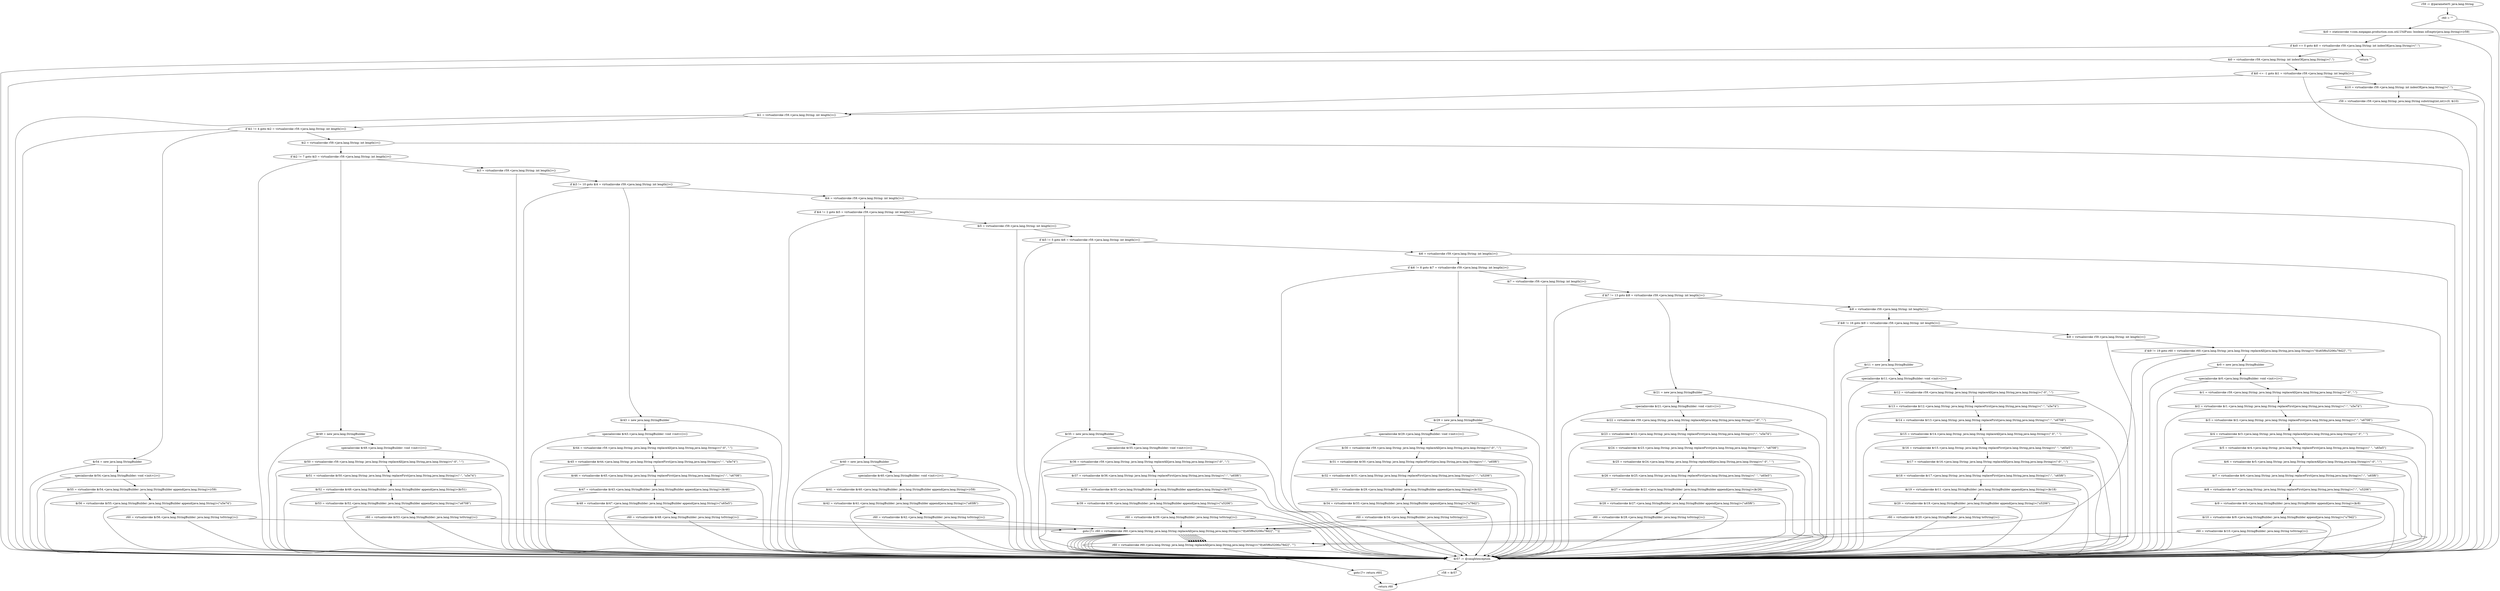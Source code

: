 digraph "unitGraph" {
    "r59 := @parameter0: java.lang.String"
    "r60 = \"\""
    "$z0 = staticinvoke <com.megagao.production.ssm.util.UtilFuns: boolean isEmpty(java.lang.String)>(r59)"
    "if $z0 == 0 goto $i0 = virtualinvoke r59.<java.lang.String: int indexOf(java.lang.String)>(\".\")"
    "return \"\""
    "$i0 = virtualinvoke r59.<java.lang.String: int indexOf(java.lang.String)>(\".\")"
    "if $i0 <= -1 goto $i1 = virtualinvoke r59.<java.lang.String: int length()>()"
    "$i10 = virtualinvoke r59.<java.lang.String: int indexOf(java.lang.String)>(\".\")"
    "r59 = virtualinvoke r59.<java.lang.String: java.lang.String substring(int,int)>(0, $i10)"
    "$i1 = virtualinvoke r59.<java.lang.String: int length()>()"
    "if $i1 != 4 goto $i2 = virtualinvoke r59.<java.lang.String: int length()>()"
    "$r54 = new java.lang.StringBuilder"
    "specialinvoke $r54.<java.lang.StringBuilder: void <init>()>()"
    "$r55 = virtualinvoke $r54.<java.lang.StringBuilder: java.lang.StringBuilder append(java.lang.String)>(r59)"
    "$r56 = virtualinvoke $r55.<java.lang.StringBuilder: java.lang.StringBuilder append(java.lang.String)>(\"\u5e74\")"
    "r60 = virtualinvoke $r56.<java.lang.StringBuilder: java.lang.String toString()>()"
    "goto [?= r60 = virtualinvoke r60.<java.lang.String: java.lang.String replaceAll(java.lang.String,java.lang.String)>(\"0[\u65f6\u5206\u79d2]\", \"\")]"
    "$i2 = virtualinvoke r59.<java.lang.String: int length()>()"
    "if $i2 != 7 goto $i3 = virtualinvoke r59.<java.lang.String: int length()>()"
    "$r49 = new java.lang.StringBuilder"
    "specialinvoke $r49.<java.lang.StringBuilder: void <init>()>()"
    "$r50 = virtualinvoke r59.<java.lang.String: java.lang.String replaceAll(java.lang.String,java.lang.String)>(\"-0\", \"-\")"
    "$r51 = virtualinvoke $r50.<java.lang.String: java.lang.String replaceFirst(java.lang.String,java.lang.String)>(\"-\", \"\u5e74\")"
    "$r52 = virtualinvoke $r49.<java.lang.StringBuilder: java.lang.StringBuilder append(java.lang.String)>($r51)"
    "$r53 = virtualinvoke $r52.<java.lang.StringBuilder: java.lang.StringBuilder append(java.lang.String)>(\"\u6708\")"
    "r60 = virtualinvoke $r53.<java.lang.StringBuilder: java.lang.String toString()>()"
    "$i3 = virtualinvoke r59.<java.lang.String: int length()>()"
    "if $i3 != 10 goto $i4 = virtualinvoke r59.<java.lang.String: int length()>()"
    "$r43 = new java.lang.StringBuilder"
    "specialinvoke $r43.<java.lang.StringBuilder: void <init>()>()"
    "$r44 = virtualinvoke r59.<java.lang.String: java.lang.String replaceAll(java.lang.String,java.lang.String)>(\"-0\", \"-\")"
    "$r45 = virtualinvoke $r44.<java.lang.String: java.lang.String replaceFirst(java.lang.String,java.lang.String)>(\"-\", \"\u5e74\")"
    "$r46 = virtualinvoke $r45.<java.lang.String: java.lang.String replaceFirst(java.lang.String,java.lang.String)>(\"-\", \"\u6708\")"
    "$r47 = virtualinvoke $r43.<java.lang.StringBuilder: java.lang.StringBuilder append(java.lang.String)>($r46)"
    "$r48 = virtualinvoke $r47.<java.lang.StringBuilder: java.lang.StringBuilder append(java.lang.String)>(\"\u65e5\")"
    "r60 = virtualinvoke $r48.<java.lang.StringBuilder: java.lang.String toString()>()"
    "$i4 = virtualinvoke r59.<java.lang.String: int length()>()"
    "if $i4 != 2 goto $i5 = virtualinvoke r59.<java.lang.String: int length()>()"
    "$r40 = new java.lang.StringBuilder"
    "specialinvoke $r40.<java.lang.StringBuilder: void <init>()>()"
    "$r41 = virtualinvoke $r40.<java.lang.StringBuilder: java.lang.StringBuilder append(java.lang.String)>(r59)"
    "$r42 = virtualinvoke $r41.<java.lang.StringBuilder: java.lang.StringBuilder append(java.lang.String)>(\"\u65f6\")"
    "r60 = virtualinvoke $r42.<java.lang.StringBuilder: java.lang.String toString()>()"
    "$i5 = virtualinvoke r59.<java.lang.String: int length()>()"
    "if $i5 != 5 goto $i6 = virtualinvoke r59.<java.lang.String: int length()>()"
    "$r35 = new java.lang.StringBuilder"
    "specialinvoke $r35.<java.lang.StringBuilder: void <init>()>()"
    "$r36 = virtualinvoke r59.<java.lang.String: java.lang.String replaceAll(java.lang.String,java.lang.String)>(\":0\", \":\")"
    "$r37 = virtualinvoke $r36.<java.lang.String: java.lang.String replaceFirst(java.lang.String,java.lang.String)>(\":\", \"\u65f6\")"
    "$r38 = virtualinvoke $r35.<java.lang.StringBuilder: java.lang.StringBuilder append(java.lang.String)>($r37)"
    "$r39 = virtualinvoke $r38.<java.lang.StringBuilder: java.lang.StringBuilder append(java.lang.String)>(\"\u5206\")"
    "r60 = virtualinvoke $r39.<java.lang.StringBuilder: java.lang.String toString()>()"
    "$i6 = virtualinvoke r59.<java.lang.String: int length()>()"
    "if $i6 != 8 goto $i7 = virtualinvoke r59.<java.lang.String: int length()>()"
    "$r29 = new java.lang.StringBuilder"
    "specialinvoke $r29.<java.lang.StringBuilder: void <init>()>()"
    "$r30 = virtualinvoke r59.<java.lang.String: java.lang.String replaceAll(java.lang.String,java.lang.String)>(\":0\", \":\")"
    "$r31 = virtualinvoke $r30.<java.lang.String: java.lang.String replaceFirst(java.lang.String,java.lang.String)>(\":\", \"\u65f6\")"
    "$r32 = virtualinvoke $r31.<java.lang.String: java.lang.String replaceFirst(java.lang.String,java.lang.String)>(\":\", \"\u5206\")"
    "$r33 = virtualinvoke $r29.<java.lang.StringBuilder: java.lang.StringBuilder append(java.lang.String)>($r32)"
    "$r34 = virtualinvoke $r33.<java.lang.StringBuilder: java.lang.StringBuilder append(java.lang.String)>(\"\u79d2\")"
    "r60 = virtualinvoke $r34.<java.lang.StringBuilder: java.lang.String toString()>()"
    "$i7 = virtualinvoke r59.<java.lang.String: int length()>()"
    "if $i7 != 13 goto $i8 = virtualinvoke r59.<java.lang.String: int length()>()"
    "$r21 = new java.lang.StringBuilder"
    "specialinvoke $r21.<java.lang.StringBuilder: void <init>()>()"
    "$r22 = virtualinvoke r59.<java.lang.String: java.lang.String replaceAll(java.lang.String,java.lang.String)>(\"-0\", \"-\")"
    "$r23 = virtualinvoke $r22.<java.lang.String: java.lang.String replaceFirst(java.lang.String,java.lang.String)>(\"-\", \"\u5e74\")"
    "$r24 = virtualinvoke $r23.<java.lang.String: java.lang.String replaceFirst(java.lang.String,java.lang.String)>(\"-\", \"\u6708\")"
    "$r25 = virtualinvoke $r24.<java.lang.String: java.lang.String replaceAll(java.lang.String,java.lang.String)>(\" 0\", \" \")"
    "$r26 = virtualinvoke $r25.<java.lang.String: java.lang.String replaceFirst(java.lang.String,java.lang.String)>(\" \", \"\u65e5\")"
    "$r27 = virtualinvoke $r21.<java.lang.StringBuilder: java.lang.StringBuilder append(java.lang.String)>($r26)"
    "$r28 = virtualinvoke $r27.<java.lang.StringBuilder: java.lang.StringBuilder append(java.lang.String)>(\"\u65f6\")"
    "r60 = virtualinvoke $r28.<java.lang.StringBuilder: java.lang.String toString()>()"
    "$i8 = virtualinvoke r59.<java.lang.String: int length()>()"
    "if $i8 != 16 goto $i9 = virtualinvoke r59.<java.lang.String: int length()>()"
    "$r11 = new java.lang.StringBuilder"
    "specialinvoke $r11.<java.lang.StringBuilder: void <init>()>()"
    "$r12 = virtualinvoke r59.<java.lang.String: java.lang.String replaceAll(java.lang.String,java.lang.String)>(\"-0\", \"-\")"
    "$r13 = virtualinvoke $r12.<java.lang.String: java.lang.String replaceFirst(java.lang.String,java.lang.String)>(\"-\", \"\u5e74\")"
    "$r14 = virtualinvoke $r13.<java.lang.String: java.lang.String replaceFirst(java.lang.String,java.lang.String)>(\"-\", \"\u6708\")"
    "$r15 = virtualinvoke $r14.<java.lang.String: java.lang.String replaceAll(java.lang.String,java.lang.String)>(\" 0\", \" \")"
    "$r16 = virtualinvoke $r15.<java.lang.String: java.lang.String replaceFirst(java.lang.String,java.lang.String)>(\" \", \"\u65e5\")"
    "$r17 = virtualinvoke $r16.<java.lang.String: java.lang.String replaceAll(java.lang.String,java.lang.String)>(\":0\", \":\")"
    "$r18 = virtualinvoke $r17.<java.lang.String: java.lang.String replaceFirst(java.lang.String,java.lang.String)>(\":\", \"\u65f6\")"
    "$r19 = virtualinvoke $r11.<java.lang.StringBuilder: java.lang.StringBuilder append(java.lang.String)>($r18)"
    "$r20 = virtualinvoke $r19.<java.lang.StringBuilder: java.lang.StringBuilder append(java.lang.String)>(\"\u5206\")"
    "r60 = virtualinvoke $r20.<java.lang.StringBuilder: java.lang.String toString()>()"
    "$i9 = virtualinvoke r59.<java.lang.String: int length()>()"
    "if $i9 != 19 goto r60 = virtualinvoke r60.<java.lang.String: java.lang.String replaceAll(java.lang.String,java.lang.String)>(\"0[\u65f6\u5206\u79d2]\", \"\")"
    "$r0 = new java.lang.StringBuilder"
    "specialinvoke $r0.<java.lang.StringBuilder: void <init>()>()"
    "$r1 = virtualinvoke r59.<java.lang.String: java.lang.String replaceAll(java.lang.String,java.lang.String)>(\"-0\", \"-\")"
    "$r2 = virtualinvoke $r1.<java.lang.String: java.lang.String replaceFirst(java.lang.String,java.lang.String)>(\"-\", \"\u5e74\")"
    "$r3 = virtualinvoke $r2.<java.lang.String: java.lang.String replaceFirst(java.lang.String,java.lang.String)>(\"-\", \"\u6708\")"
    "$r4 = virtualinvoke $r3.<java.lang.String: java.lang.String replaceAll(java.lang.String,java.lang.String)>(\" 0\", \" \")"
    "$r5 = virtualinvoke $r4.<java.lang.String: java.lang.String replaceFirst(java.lang.String,java.lang.String)>(\" \", \"\u65e5\")"
    "$r6 = virtualinvoke $r5.<java.lang.String: java.lang.String replaceAll(java.lang.String,java.lang.String)>(\":0\", \":\")"
    "$r7 = virtualinvoke $r6.<java.lang.String: java.lang.String replaceFirst(java.lang.String,java.lang.String)>(\":\", \"\u65f6\")"
    "$r8 = virtualinvoke $r7.<java.lang.String: java.lang.String replaceFirst(java.lang.String,java.lang.String)>(\":\", \"\u5206\")"
    "$r9 = virtualinvoke $r0.<java.lang.StringBuilder: java.lang.StringBuilder append(java.lang.String)>($r8)"
    "$r10 = virtualinvoke $r9.<java.lang.StringBuilder: java.lang.StringBuilder append(java.lang.String)>(\"\u79d2\")"
    "r60 = virtualinvoke $r10.<java.lang.StringBuilder: java.lang.String toString()>()"
    "r60 = virtualinvoke r60.<java.lang.String: java.lang.String replaceAll(java.lang.String,java.lang.String)>(\"0[\u65f6\u5206\u79d2]\", \"\")"
    "goto [?= return r60]"
    "$r57 := @caughtexception"
    "r58 = $r57"
    "return r60"
    "r59 := @parameter0: java.lang.String"->"r60 = \"\"";
    "r60 = \"\""->"$z0 = staticinvoke <com.megagao.production.ssm.util.UtilFuns: boolean isEmpty(java.lang.String)>(r59)";
    "r60 = \"\""->"$r57 := @caughtexception";
    "$z0 = staticinvoke <com.megagao.production.ssm.util.UtilFuns: boolean isEmpty(java.lang.String)>(r59)"->"if $z0 == 0 goto $i0 = virtualinvoke r59.<java.lang.String: int indexOf(java.lang.String)>(\".\")";
    "$z0 = staticinvoke <com.megagao.production.ssm.util.UtilFuns: boolean isEmpty(java.lang.String)>(r59)"->"$r57 := @caughtexception";
    "if $z0 == 0 goto $i0 = virtualinvoke r59.<java.lang.String: int indexOf(java.lang.String)>(\".\")"->"return \"\"";
    "if $z0 == 0 goto $i0 = virtualinvoke r59.<java.lang.String: int indexOf(java.lang.String)>(\".\")"->"$i0 = virtualinvoke r59.<java.lang.String: int indexOf(java.lang.String)>(\".\")";
    "if $z0 == 0 goto $i0 = virtualinvoke r59.<java.lang.String: int indexOf(java.lang.String)>(\".\")"->"$r57 := @caughtexception";
    "$i0 = virtualinvoke r59.<java.lang.String: int indexOf(java.lang.String)>(\".\")"->"if $i0 <= -1 goto $i1 = virtualinvoke r59.<java.lang.String: int length()>()";
    "$i0 = virtualinvoke r59.<java.lang.String: int indexOf(java.lang.String)>(\".\")"->"$r57 := @caughtexception";
    "if $i0 <= -1 goto $i1 = virtualinvoke r59.<java.lang.String: int length()>()"->"$i10 = virtualinvoke r59.<java.lang.String: int indexOf(java.lang.String)>(\".\")";
    "if $i0 <= -1 goto $i1 = virtualinvoke r59.<java.lang.String: int length()>()"->"$i1 = virtualinvoke r59.<java.lang.String: int length()>()";
    "if $i0 <= -1 goto $i1 = virtualinvoke r59.<java.lang.String: int length()>()"->"$r57 := @caughtexception";
    "$i10 = virtualinvoke r59.<java.lang.String: int indexOf(java.lang.String)>(\".\")"->"r59 = virtualinvoke r59.<java.lang.String: java.lang.String substring(int,int)>(0, $i10)";
    "$i10 = virtualinvoke r59.<java.lang.String: int indexOf(java.lang.String)>(\".\")"->"$r57 := @caughtexception";
    "r59 = virtualinvoke r59.<java.lang.String: java.lang.String substring(int,int)>(0, $i10)"->"$i1 = virtualinvoke r59.<java.lang.String: int length()>()";
    "r59 = virtualinvoke r59.<java.lang.String: java.lang.String substring(int,int)>(0, $i10)"->"$r57 := @caughtexception";
    "$i1 = virtualinvoke r59.<java.lang.String: int length()>()"->"if $i1 != 4 goto $i2 = virtualinvoke r59.<java.lang.String: int length()>()";
    "$i1 = virtualinvoke r59.<java.lang.String: int length()>()"->"$r57 := @caughtexception";
    "if $i1 != 4 goto $i2 = virtualinvoke r59.<java.lang.String: int length()>()"->"$r54 = new java.lang.StringBuilder";
    "if $i1 != 4 goto $i2 = virtualinvoke r59.<java.lang.String: int length()>()"->"$i2 = virtualinvoke r59.<java.lang.String: int length()>()";
    "if $i1 != 4 goto $i2 = virtualinvoke r59.<java.lang.String: int length()>()"->"$r57 := @caughtexception";
    "$r54 = new java.lang.StringBuilder"->"specialinvoke $r54.<java.lang.StringBuilder: void <init>()>()";
    "$r54 = new java.lang.StringBuilder"->"$r57 := @caughtexception";
    "specialinvoke $r54.<java.lang.StringBuilder: void <init>()>()"->"$r55 = virtualinvoke $r54.<java.lang.StringBuilder: java.lang.StringBuilder append(java.lang.String)>(r59)";
    "specialinvoke $r54.<java.lang.StringBuilder: void <init>()>()"->"$r57 := @caughtexception";
    "$r55 = virtualinvoke $r54.<java.lang.StringBuilder: java.lang.StringBuilder append(java.lang.String)>(r59)"->"$r56 = virtualinvoke $r55.<java.lang.StringBuilder: java.lang.StringBuilder append(java.lang.String)>(\"\u5e74\")";
    "$r55 = virtualinvoke $r54.<java.lang.StringBuilder: java.lang.StringBuilder append(java.lang.String)>(r59)"->"$r57 := @caughtexception";
    "$r56 = virtualinvoke $r55.<java.lang.StringBuilder: java.lang.StringBuilder append(java.lang.String)>(\"\u5e74\")"->"r60 = virtualinvoke $r56.<java.lang.StringBuilder: java.lang.String toString()>()";
    "$r56 = virtualinvoke $r55.<java.lang.StringBuilder: java.lang.StringBuilder append(java.lang.String)>(\"\u5e74\")"->"$r57 := @caughtexception";
    "r60 = virtualinvoke $r56.<java.lang.StringBuilder: java.lang.String toString()>()"->"goto [?= r60 = virtualinvoke r60.<java.lang.String: java.lang.String replaceAll(java.lang.String,java.lang.String)>(\"0[\u65f6\u5206\u79d2]\", \"\")]";
    "r60 = virtualinvoke $r56.<java.lang.StringBuilder: java.lang.String toString()>()"->"$r57 := @caughtexception";
    "goto [?= r60 = virtualinvoke r60.<java.lang.String: java.lang.String replaceAll(java.lang.String,java.lang.String)>(\"0[\u65f6\u5206\u79d2]\", \"\")]"->"r60 = virtualinvoke r60.<java.lang.String: java.lang.String replaceAll(java.lang.String,java.lang.String)>(\"0[\u65f6\u5206\u79d2]\", \"\")";
    "goto [?= r60 = virtualinvoke r60.<java.lang.String: java.lang.String replaceAll(java.lang.String,java.lang.String)>(\"0[\u65f6\u5206\u79d2]\", \"\")]"->"$r57 := @caughtexception";
    "$i2 = virtualinvoke r59.<java.lang.String: int length()>()"->"if $i2 != 7 goto $i3 = virtualinvoke r59.<java.lang.String: int length()>()";
    "$i2 = virtualinvoke r59.<java.lang.String: int length()>()"->"$r57 := @caughtexception";
    "if $i2 != 7 goto $i3 = virtualinvoke r59.<java.lang.String: int length()>()"->"$r49 = new java.lang.StringBuilder";
    "if $i2 != 7 goto $i3 = virtualinvoke r59.<java.lang.String: int length()>()"->"$i3 = virtualinvoke r59.<java.lang.String: int length()>()";
    "if $i2 != 7 goto $i3 = virtualinvoke r59.<java.lang.String: int length()>()"->"$r57 := @caughtexception";
    "$r49 = new java.lang.StringBuilder"->"specialinvoke $r49.<java.lang.StringBuilder: void <init>()>()";
    "$r49 = new java.lang.StringBuilder"->"$r57 := @caughtexception";
    "specialinvoke $r49.<java.lang.StringBuilder: void <init>()>()"->"$r50 = virtualinvoke r59.<java.lang.String: java.lang.String replaceAll(java.lang.String,java.lang.String)>(\"-0\", \"-\")";
    "specialinvoke $r49.<java.lang.StringBuilder: void <init>()>()"->"$r57 := @caughtexception";
    "$r50 = virtualinvoke r59.<java.lang.String: java.lang.String replaceAll(java.lang.String,java.lang.String)>(\"-0\", \"-\")"->"$r51 = virtualinvoke $r50.<java.lang.String: java.lang.String replaceFirst(java.lang.String,java.lang.String)>(\"-\", \"\u5e74\")";
    "$r50 = virtualinvoke r59.<java.lang.String: java.lang.String replaceAll(java.lang.String,java.lang.String)>(\"-0\", \"-\")"->"$r57 := @caughtexception";
    "$r51 = virtualinvoke $r50.<java.lang.String: java.lang.String replaceFirst(java.lang.String,java.lang.String)>(\"-\", \"\u5e74\")"->"$r52 = virtualinvoke $r49.<java.lang.StringBuilder: java.lang.StringBuilder append(java.lang.String)>($r51)";
    "$r51 = virtualinvoke $r50.<java.lang.String: java.lang.String replaceFirst(java.lang.String,java.lang.String)>(\"-\", \"\u5e74\")"->"$r57 := @caughtexception";
    "$r52 = virtualinvoke $r49.<java.lang.StringBuilder: java.lang.StringBuilder append(java.lang.String)>($r51)"->"$r53 = virtualinvoke $r52.<java.lang.StringBuilder: java.lang.StringBuilder append(java.lang.String)>(\"\u6708\")";
    "$r52 = virtualinvoke $r49.<java.lang.StringBuilder: java.lang.StringBuilder append(java.lang.String)>($r51)"->"$r57 := @caughtexception";
    "$r53 = virtualinvoke $r52.<java.lang.StringBuilder: java.lang.StringBuilder append(java.lang.String)>(\"\u6708\")"->"r60 = virtualinvoke $r53.<java.lang.StringBuilder: java.lang.String toString()>()";
    "$r53 = virtualinvoke $r52.<java.lang.StringBuilder: java.lang.StringBuilder append(java.lang.String)>(\"\u6708\")"->"$r57 := @caughtexception";
    "r60 = virtualinvoke $r53.<java.lang.StringBuilder: java.lang.String toString()>()"->"goto [?= r60 = virtualinvoke r60.<java.lang.String: java.lang.String replaceAll(java.lang.String,java.lang.String)>(\"0[\u65f6\u5206\u79d2]\", \"\")]";
    "r60 = virtualinvoke $r53.<java.lang.StringBuilder: java.lang.String toString()>()"->"$r57 := @caughtexception";
    "goto [?= r60 = virtualinvoke r60.<java.lang.String: java.lang.String replaceAll(java.lang.String,java.lang.String)>(\"0[\u65f6\u5206\u79d2]\", \"\")]"->"r60 = virtualinvoke r60.<java.lang.String: java.lang.String replaceAll(java.lang.String,java.lang.String)>(\"0[\u65f6\u5206\u79d2]\", \"\")";
    "goto [?= r60 = virtualinvoke r60.<java.lang.String: java.lang.String replaceAll(java.lang.String,java.lang.String)>(\"0[\u65f6\u5206\u79d2]\", \"\")]"->"$r57 := @caughtexception";
    "$i3 = virtualinvoke r59.<java.lang.String: int length()>()"->"if $i3 != 10 goto $i4 = virtualinvoke r59.<java.lang.String: int length()>()";
    "$i3 = virtualinvoke r59.<java.lang.String: int length()>()"->"$r57 := @caughtexception";
    "if $i3 != 10 goto $i4 = virtualinvoke r59.<java.lang.String: int length()>()"->"$r43 = new java.lang.StringBuilder";
    "if $i3 != 10 goto $i4 = virtualinvoke r59.<java.lang.String: int length()>()"->"$i4 = virtualinvoke r59.<java.lang.String: int length()>()";
    "if $i3 != 10 goto $i4 = virtualinvoke r59.<java.lang.String: int length()>()"->"$r57 := @caughtexception";
    "$r43 = new java.lang.StringBuilder"->"specialinvoke $r43.<java.lang.StringBuilder: void <init>()>()";
    "$r43 = new java.lang.StringBuilder"->"$r57 := @caughtexception";
    "specialinvoke $r43.<java.lang.StringBuilder: void <init>()>()"->"$r44 = virtualinvoke r59.<java.lang.String: java.lang.String replaceAll(java.lang.String,java.lang.String)>(\"-0\", \"-\")";
    "specialinvoke $r43.<java.lang.StringBuilder: void <init>()>()"->"$r57 := @caughtexception";
    "$r44 = virtualinvoke r59.<java.lang.String: java.lang.String replaceAll(java.lang.String,java.lang.String)>(\"-0\", \"-\")"->"$r45 = virtualinvoke $r44.<java.lang.String: java.lang.String replaceFirst(java.lang.String,java.lang.String)>(\"-\", \"\u5e74\")";
    "$r44 = virtualinvoke r59.<java.lang.String: java.lang.String replaceAll(java.lang.String,java.lang.String)>(\"-0\", \"-\")"->"$r57 := @caughtexception";
    "$r45 = virtualinvoke $r44.<java.lang.String: java.lang.String replaceFirst(java.lang.String,java.lang.String)>(\"-\", \"\u5e74\")"->"$r46 = virtualinvoke $r45.<java.lang.String: java.lang.String replaceFirst(java.lang.String,java.lang.String)>(\"-\", \"\u6708\")";
    "$r45 = virtualinvoke $r44.<java.lang.String: java.lang.String replaceFirst(java.lang.String,java.lang.String)>(\"-\", \"\u5e74\")"->"$r57 := @caughtexception";
    "$r46 = virtualinvoke $r45.<java.lang.String: java.lang.String replaceFirst(java.lang.String,java.lang.String)>(\"-\", \"\u6708\")"->"$r47 = virtualinvoke $r43.<java.lang.StringBuilder: java.lang.StringBuilder append(java.lang.String)>($r46)";
    "$r46 = virtualinvoke $r45.<java.lang.String: java.lang.String replaceFirst(java.lang.String,java.lang.String)>(\"-\", \"\u6708\")"->"$r57 := @caughtexception";
    "$r47 = virtualinvoke $r43.<java.lang.StringBuilder: java.lang.StringBuilder append(java.lang.String)>($r46)"->"$r48 = virtualinvoke $r47.<java.lang.StringBuilder: java.lang.StringBuilder append(java.lang.String)>(\"\u65e5\")";
    "$r47 = virtualinvoke $r43.<java.lang.StringBuilder: java.lang.StringBuilder append(java.lang.String)>($r46)"->"$r57 := @caughtexception";
    "$r48 = virtualinvoke $r47.<java.lang.StringBuilder: java.lang.StringBuilder append(java.lang.String)>(\"\u65e5\")"->"r60 = virtualinvoke $r48.<java.lang.StringBuilder: java.lang.String toString()>()";
    "$r48 = virtualinvoke $r47.<java.lang.StringBuilder: java.lang.StringBuilder append(java.lang.String)>(\"\u65e5\")"->"$r57 := @caughtexception";
    "r60 = virtualinvoke $r48.<java.lang.StringBuilder: java.lang.String toString()>()"->"goto [?= r60 = virtualinvoke r60.<java.lang.String: java.lang.String replaceAll(java.lang.String,java.lang.String)>(\"0[\u65f6\u5206\u79d2]\", \"\")]";
    "r60 = virtualinvoke $r48.<java.lang.StringBuilder: java.lang.String toString()>()"->"$r57 := @caughtexception";
    "goto [?= r60 = virtualinvoke r60.<java.lang.String: java.lang.String replaceAll(java.lang.String,java.lang.String)>(\"0[\u65f6\u5206\u79d2]\", \"\")]"->"r60 = virtualinvoke r60.<java.lang.String: java.lang.String replaceAll(java.lang.String,java.lang.String)>(\"0[\u65f6\u5206\u79d2]\", \"\")";
    "goto [?= r60 = virtualinvoke r60.<java.lang.String: java.lang.String replaceAll(java.lang.String,java.lang.String)>(\"0[\u65f6\u5206\u79d2]\", \"\")]"->"$r57 := @caughtexception";
    "$i4 = virtualinvoke r59.<java.lang.String: int length()>()"->"if $i4 != 2 goto $i5 = virtualinvoke r59.<java.lang.String: int length()>()";
    "$i4 = virtualinvoke r59.<java.lang.String: int length()>()"->"$r57 := @caughtexception";
    "if $i4 != 2 goto $i5 = virtualinvoke r59.<java.lang.String: int length()>()"->"$r40 = new java.lang.StringBuilder";
    "if $i4 != 2 goto $i5 = virtualinvoke r59.<java.lang.String: int length()>()"->"$i5 = virtualinvoke r59.<java.lang.String: int length()>()";
    "if $i4 != 2 goto $i5 = virtualinvoke r59.<java.lang.String: int length()>()"->"$r57 := @caughtexception";
    "$r40 = new java.lang.StringBuilder"->"specialinvoke $r40.<java.lang.StringBuilder: void <init>()>()";
    "$r40 = new java.lang.StringBuilder"->"$r57 := @caughtexception";
    "specialinvoke $r40.<java.lang.StringBuilder: void <init>()>()"->"$r41 = virtualinvoke $r40.<java.lang.StringBuilder: java.lang.StringBuilder append(java.lang.String)>(r59)";
    "specialinvoke $r40.<java.lang.StringBuilder: void <init>()>()"->"$r57 := @caughtexception";
    "$r41 = virtualinvoke $r40.<java.lang.StringBuilder: java.lang.StringBuilder append(java.lang.String)>(r59)"->"$r42 = virtualinvoke $r41.<java.lang.StringBuilder: java.lang.StringBuilder append(java.lang.String)>(\"\u65f6\")";
    "$r41 = virtualinvoke $r40.<java.lang.StringBuilder: java.lang.StringBuilder append(java.lang.String)>(r59)"->"$r57 := @caughtexception";
    "$r42 = virtualinvoke $r41.<java.lang.StringBuilder: java.lang.StringBuilder append(java.lang.String)>(\"\u65f6\")"->"r60 = virtualinvoke $r42.<java.lang.StringBuilder: java.lang.String toString()>()";
    "$r42 = virtualinvoke $r41.<java.lang.StringBuilder: java.lang.StringBuilder append(java.lang.String)>(\"\u65f6\")"->"$r57 := @caughtexception";
    "r60 = virtualinvoke $r42.<java.lang.StringBuilder: java.lang.String toString()>()"->"goto [?= r60 = virtualinvoke r60.<java.lang.String: java.lang.String replaceAll(java.lang.String,java.lang.String)>(\"0[\u65f6\u5206\u79d2]\", \"\")]";
    "r60 = virtualinvoke $r42.<java.lang.StringBuilder: java.lang.String toString()>()"->"$r57 := @caughtexception";
    "goto [?= r60 = virtualinvoke r60.<java.lang.String: java.lang.String replaceAll(java.lang.String,java.lang.String)>(\"0[\u65f6\u5206\u79d2]\", \"\")]"->"r60 = virtualinvoke r60.<java.lang.String: java.lang.String replaceAll(java.lang.String,java.lang.String)>(\"0[\u65f6\u5206\u79d2]\", \"\")";
    "goto [?= r60 = virtualinvoke r60.<java.lang.String: java.lang.String replaceAll(java.lang.String,java.lang.String)>(\"0[\u65f6\u5206\u79d2]\", \"\")]"->"$r57 := @caughtexception";
    "$i5 = virtualinvoke r59.<java.lang.String: int length()>()"->"if $i5 != 5 goto $i6 = virtualinvoke r59.<java.lang.String: int length()>()";
    "$i5 = virtualinvoke r59.<java.lang.String: int length()>()"->"$r57 := @caughtexception";
    "if $i5 != 5 goto $i6 = virtualinvoke r59.<java.lang.String: int length()>()"->"$r35 = new java.lang.StringBuilder";
    "if $i5 != 5 goto $i6 = virtualinvoke r59.<java.lang.String: int length()>()"->"$i6 = virtualinvoke r59.<java.lang.String: int length()>()";
    "if $i5 != 5 goto $i6 = virtualinvoke r59.<java.lang.String: int length()>()"->"$r57 := @caughtexception";
    "$r35 = new java.lang.StringBuilder"->"specialinvoke $r35.<java.lang.StringBuilder: void <init>()>()";
    "$r35 = new java.lang.StringBuilder"->"$r57 := @caughtexception";
    "specialinvoke $r35.<java.lang.StringBuilder: void <init>()>()"->"$r36 = virtualinvoke r59.<java.lang.String: java.lang.String replaceAll(java.lang.String,java.lang.String)>(\":0\", \":\")";
    "specialinvoke $r35.<java.lang.StringBuilder: void <init>()>()"->"$r57 := @caughtexception";
    "$r36 = virtualinvoke r59.<java.lang.String: java.lang.String replaceAll(java.lang.String,java.lang.String)>(\":0\", \":\")"->"$r37 = virtualinvoke $r36.<java.lang.String: java.lang.String replaceFirst(java.lang.String,java.lang.String)>(\":\", \"\u65f6\")";
    "$r36 = virtualinvoke r59.<java.lang.String: java.lang.String replaceAll(java.lang.String,java.lang.String)>(\":0\", \":\")"->"$r57 := @caughtexception";
    "$r37 = virtualinvoke $r36.<java.lang.String: java.lang.String replaceFirst(java.lang.String,java.lang.String)>(\":\", \"\u65f6\")"->"$r38 = virtualinvoke $r35.<java.lang.StringBuilder: java.lang.StringBuilder append(java.lang.String)>($r37)";
    "$r37 = virtualinvoke $r36.<java.lang.String: java.lang.String replaceFirst(java.lang.String,java.lang.String)>(\":\", \"\u65f6\")"->"$r57 := @caughtexception";
    "$r38 = virtualinvoke $r35.<java.lang.StringBuilder: java.lang.StringBuilder append(java.lang.String)>($r37)"->"$r39 = virtualinvoke $r38.<java.lang.StringBuilder: java.lang.StringBuilder append(java.lang.String)>(\"\u5206\")";
    "$r38 = virtualinvoke $r35.<java.lang.StringBuilder: java.lang.StringBuilder append(java.lang.String)>($r37)"->"$r57 := @caughtexception";
    "$r39 = virtualinvoke $r38.<java.lang.StringBuilder: java.lang.StringBuilder append(java.lang.String)>(\"\u5206\")"->"r60 = virtualinvoke $r39.<java.lang.StringBuilder: java.lang.String toString()>()";
    "$r39 = virtualinvoke $r38.<java.lang.StringBuilder: java.lang.StringBuilder append(java.lang.String)>(\"\u5206\")"->"$r57 := @caughtexception";
    "r60 = virtualinvoke $r39.<java.lang.StringBuilder: java.lang.String toString()>()"->"goto [?= r60 = virtualinvoke r60.<java.lang.String: java.lang.String replaceAll(java.lang.String,java.lang.String)>(\"0[\u65f6\u5206\u79d2]\", \"\")]";
    "r60 = virtualinvoke $r39.<java.lang.StringBuilder: java.lang.String toString()>()"->"$r57 := @caughtexception";
    "goto [?= r60 = virtualinvoke r60.<java.lang.String: java.lang.String replaceAll(java.lang.String,java.lang.String)>(\"0[\u65f6\u5206\u79d2]\", \"\")]"->"r60 = virtualinvoke r60.<java.lang.String: java.lang.String replaceAll(java.lang.String,java.lang.String)>(\"0[\u65f6\u5206\u79d2]\", \"\")";
    "goto [?= r60 = virtualinvoke r60.<java.lang.String: java.lang.String replaceAll(java.lang.String,java.lang.String)>(\"0[\u65f6\u5206\u79d2]\", \"\")]"->"$r57 := @caughtexception";
    "$i6 = virtualinvoke r59.<java.lang.String: int length()>()"->"if $i6 != 8 goto $i7 = virtualinvoke r59.<java.lang.String: int length()>()";
    "$i6 = virtualinvoke r59.<java.lang.String: int length()>()"->"$r57 := @caughtexception";
    "if $i6 != 8 goto $i7 = virtualinvoke r59.<java.lang.String: int length()>()"->"$r29 = new java.lang.StringBuilder";
    "if $i6 != 8 goto $i7 = virtualinvoke r59.<java.lang.String: int length()>()"->"$i7 = virtualinvoke r59.<java.lang.String: int length()>()";
    "if $i6 != 8 goto $i7 = virtualinvoke r59.<java.lang.String: int length()>()"->"$r57 := @caughtexception";
    "$r29 = new java.lang.StringBuilder"->"specialinvoke $r29.<java.lang.StringBuilder: void <init>()>()";
    "$r29 = new java.lang.StringBuilder"->"$r57 := @caughtexception";
    "specialinvoke $r29.<java.lang.StringBuilder: void <init>()>()"->"$r30 = virtualinvoke r59.<java.lang.String: java.lang.String replaceAll(java.lang.String,java.lang.String)>(\":0\", \":\")";
    "specialinvoke $r29.<java.lang.StringBuilder: void <init>()>()"->"$r57 := @caughtexception";
    "$r30 = virtualinvoke r59.<java.lang.String: java.lang.String replaceAll(java.lang.String,java.lang.String)>(\":0\", \":\")"->"$r31 = virtualinvoke $r30.<java.lang.String: java.lang.String replaceFirst(java.lang.String,java.lang.String)>(\":\", \"\u65f6\")";
    "$r30 = virtualinvoke r59.<java.lang.String: java.lang.String replaceAll(java.lang.String,java.lang.String)>(\":0\", \":\")"->"$r57 := @caughtexception";
    "$r31 = virtualinvoke $r30.<java.lang.String: java.lang.String replaceFirst(java.lang.String,java.lang.String)>(\":\", \"\u65f6\")"->"$r32 = virtualinvoke $r31.<java.lang.String: java.lang.String replaceFirst(java.lang.String,java.lang.String)>(\":\", \"\u5206\")";
    "$r31 = virtualinvoke $r30.<java.lang.String: java.lang.String replaceFirst(java.lang.String,java.lang.String)>(\":\", \"\u65f6\")"->"$r57 := @caughtexception";
    "$r32 = virtualinvoke $r31.<java.lang.String: java.lang.String replaceFirst(java.lang.String,java.lang.String)>(\":\", \"\u5206\")"->"$r33 = virtualinvoke $r29.<java.lang.StringBuilder: java.lang.StringBuilder append(java.lang.String)>($r32)";
    "$r32 = virtualinvoke $r31.<java.lang.String: java.lang.String replaceFirst(java.lang.String,java.lang.String)>(\":\", \"\u5206\")"->"$r57 := @caughtexception";
    "$r33 = virtualinvoke $r29.<java.lang.StringBuilder: java.lang.StringBuilder append(java.lang.String)>($r32)"->"$r34 = virtualinvoke $r33.<java.lang.StringBuilder: java.lang.StringBuilder append(java.lang.String)>(\"\u79d2\")";
    "$r33 = virtualinvoke $r29.<java.lang.StringBuilder: java.lang.StringBuilder append(java.lang.String)>($r32)"->"$r57 := @caughtexception";
    "$r34 = virtualinvoke $r33.<java.lang.StringBuilder: java.lang.StringBuilder append(java.lang.String)>(\"\u79d2\")"->"r60 = virtualinvoke $r34.<java.lang.StringBuilder: java.lang.String toString()>()";
    "$r34 = virtualinvoke $r33.<java.lang.StringBuilder: java.lang.StringBuilder append(java.lang.String)>(\"\u79d2\")"->"$r57 := @caughtexception";
    "r60 = virtualinvoke $r34.<java.lang.StringBuilder: java.lang.String toString()>()"->"goto [?= r60 = virtualinvoke r60.<java.lang.String: java.lang.String replaceAll(java.lang.String,java.lang.String)>(\"0[\u65f6\u5206\u79d2]\", \"\")]";
    "r60 = virtualinvoke $r34.<java.lang.StringBuilder: java.lang.String toString()>()"->"$r57 := @caughtexception";
    "goto [?= r60 = virtualinvoke r60.<java.lang.String: java.lang.String replaceAll(java.lang.String,java.lang.String)>(\"0[\u65f6\u5206\u79d2]\", \"\")]"->"r60 = virtualinvoke r60.<java.lang.String: java.lang.String replaceAll(java.lang.String,java.lang.String)>(\"0[\u65f6\u5206\u79d2]\", \"\")";
    "goto [?= r60 = virtualinvoke r60.<java.lang.String: java.lang.String replaceAll(java.lang.String,java.lang.String)>(\"0[\u65f6\u5206\u79d2]\", \"\")]"->"$r57 := @caughtexception";
    "$i7 = virtualinvoke r59.<java.lang.String: int length()>()"->"if $i7 != 13 goto $i8 = virtualinvoke r59.<java.lang.String: int length()>()";
    "$i7 = virtualinvoke r59.<java.lang.String: int length()>()"->"$r57 := @caughtexception";
    "if $i7 != 13 goto $i8 = virtualinvoke r59.<java.lang.String: int length()>()"->"$r21 = new java.lang.StringBuilder";
    "if $i7 != 13 goto $i8 = virtualinvoke r59.<java.lang.String: int length()>()"->"$i8 = virtualinvoke r59.<java.lang.String: int length()>()";
    "if $i7 != 13 goto $i8 = virtualinvoke r59.<java.lang.String: int length()>()"->"$r57 := @caughtexception";
    "$r21 = new java.lang.StringBuilder"->"specialinvoke $r21.<java.lang.StringBuilder: void <init>()>()";
    "$r21 = new java.lang.StringBuilder"->"$r57 := @caughtexception";
    "specialinvoke $r21.<java.lang.StringBuilder: void <init>()>()"->"$r22 = virtualinvoke r59.<java.lang.String: java.lang.String replaceAll(java.lang.String,java.lang.String)>(\"-0\", \"-\")";
    "specialinvoke $r21.<java.lang.StringBuilder: void <init>()>()"->"$r57 := @caughtexception";
    "$r22 = virtualinvoke r59.<java.lang.String: java.lang.String replaceAll(java.lang.String,java.lang.String)>(\"-0\", \"-\")"->"$r23 = virtualinvoke $r22.<java.lang.String: java.lang.String replaceFirst(java.lang.String,java.lang.String)>(\"-\", \"\u5e74\")";
    "$r22 = virtualinvoke r59.<java.lang.String: java.lang.String replaceAll(java.lang.String,java.lang.String)>(\"-0\", \"-\")"->"$r57 := @caughtexception";
    "$r23 = virtualinvoke $r22.<java.lang.String: java.lang.String replaceFirst(java.lang.String,java.lang.String)>(\"-\", \"\u5e74\")"->"$r24 = virtualinvoke $r23.<java.lang.String: java.lang.String replaceFirst(java.lang.String,java.lang.String)>(\"-\", \"\u6708\")";
    "$r23 = virtualinvoke $r22.<java.lang.String: java.lang.String replaceFirst(java.lang.String,java.lang.String)>(\"-\", \"\u5e74\")"->"$r57 := @caughtexception";
    "$r24 = virtualinvoke $r23.<java.lang.String: java.lang.String replaceFirst(java.lang.String,java.lang.String)>(\"-\", \"\u6708\")"->"$r25 = virtualinvoke $r24.<java.lang.String: java.lang.String replaceAll(java.lang.String,java.lang.String)>(\" 0\", \" \")";
    "$r24 = virtualinvoke $r23.<java.lang.String: java.lang.String replaceFirst(java.lang.String,java.lang.String)>(\"-\", \"\u6708\")"->"$r57 := @caughtexception";
    "$r25 = virtualinvoke $r24.<java.lang.String: java.lang.String replaceAll(java.lang.String,java.lang.String)>(\" 0\", \" \")"->"$r26 = virtualinvoke $r25.<java.lang.String: java.lang.String replaceFirst(java.lang.String,java.lang.String)>(\" \", \"\u65e5\")";
    "$r25 = virtualinvoke $r24.<java.lang.String: java.lang.String replaceAll(java.lang.String,java.lang.String)>(\" 0\", \" \")"->"$r57 := @caughtexception";
    "$r26 = virtualinvoke $r25.<java.lang.String: java.lang.String replaceFirst(java.lang.String,java.lang.String)>(\" \", \"\u65e5\")"->"$r27 = virtualinvoke $r21.<java.lang.StringBuilder: java.lang.StringBuilder append(java.lang.String)>($r26)";
    "$r26 = virtualinvoke $r25.<java.lang.String: java.lang.String replaceFirst(java.lang.String,java.lang.String)>(\" \", \"\u65e5\")"->"$r57 := @caughtexception";
    "$r27 = virtualinvoke $r21.<java.lang.StringBuilder: java.lang.StringBuilder append(java.lang.String)>($r26)"->"$r28 = virtualinvoke $r27.<java.lang.StringBuilder: java.lang.StringBuilder append(java.lang.String)>(\"\u65f6\")";
    "$r27 = virtualinvoke $r21.<java.lang.StringBuilder: java.lang.StringBuilder append(java.lang.String)>($r26)"->"$r57 := @caughtexception";
    "$r28 = virtualinvoke $r27.<java.lang.StringBuilder: java.lang.StringBuilder append(java.lang.String)>(\"\u65f6\")"->"r60 = virtualinvoke $r28.<java.lang.StringBuilder: java.lang.String toString()>()";
    "$r28 = virtualinvoke $r27.<java.lang.StringBuilder: java.lang.StringBuilder append(java.lang.String)>(\"\u65f6\")"->"$r57 := @caughtexception";
    "r60 = virtualinvoke $r28.<java.lang.StringBuilder: java.lang.String toString()>()"->"goto [?= r60 = virtualinvoke r60.<java.lang.String: java.lang.String replaceAll(java.lang.String,java.lang.String)>(\"0[\u65f6\u5206\u79d2]\", \"\")]";
    "r60 = virtualinvoke $r28.<java.lang.StringBuilder: java.lang.String toString()>()"->"$r57 := @caughtexception";
    "goto [?= r60 = virtualinvoke r60.<java.lang.String: java.lang.String replaceAll(java.lang.String,java.lang.String)>(\"0[\u65f6\u5206\u79d2]\", \"\")]"->"r60 = virtualinvoke r60.<java.lang.String: java.lang.String replaceAll(java.lang.String,java.lang.String)>(\"0[\u65f6\u5206\u79d2]\", \"\")";
    "goto [?= r60 = virtualinvoke r60.<java.lang.String: java.lang.String replaceAll(java.lang.String,java.lang.String)>(\"0[\u65f6\u5206\u79d2]\", \"\")]"->"$r57 := @caughtexception";
    "$i8 = virtualinvoke r59.<java.lang.String: int length()>()"->"if $i8 != 16 goto $i9 = virtualinvoke r59.<java.lang.String: int length()>()";
    "$i8 = virtualinvoke r59.<java.lang.String: int length()>()"->"$r57 := @caughtexception";
    "if $i8 != 16 goto $i9 = virtualinvoke r59.<java.lang.String: int length()>()"->"$r11 = new java.lang.StringBuilder";
    "if $i8 != 16 goto $i9 = virtualinvoke r59.<java.lang.String: int length()>()"->"$i9 = virtualinvoke r59.<java.lang.String: int length()>()";
    "if $i8 != 16 goto $i9 = virtualinvoke r59.<java.lang.String: int length()>()"->"$r57 := @caughtexception";
    "$r11 = new java.lang.StringBuilder"->"specialinvoke $r11.<java.lang.StringBuilder: void <init>()>()";
    "$r11 = new java.lang.StringBuilder"->"$r57 := @caughtexception";
    "specialinvoke $r11.<java.lang.StringBuilder: void <init>()>()"->"$r12 = virtualinvoke r59.<java.lang.String: java.lang.String replaceAll(java.lang.String,java.lang.String)>(\"-0\", \"-\")";
    "specialinvoke $r11.<java.lang.StringBuilder: void <init>()>()"->"$r57 := @caughtexception";
    "$r12 = virtualinvoke r59.<java.lang.String: java.lang.String replaceAll(java.lang.String,java.lang.String)>(\"-0\", \"-\")"->"$r13 = virtualinvoke $r12.<java.lang.String: java.lang.String replaceFirst(java.lang.String,java.lang.String)>(\"-\", \"\u5e74\")";
    "$r12 = virtualinvoke r59.<java.lang.String: java.lang.String replaceAll(java.lang.String,java.lang.String)>(\"-0\", \"-\")"->"$r57 := @caughtexception";
    "$r13 = virtualinvoke $r12.<java.lang.String: java.lang.String replaceFirst(java.lang.String,java.lang.String)>(\"-\", \"\u5e74\")"->"$r14 = virtualinvoke $r13.<java.lang.String: java.lang.String replaceFirst(java.lang.String,java.lang.String)>(\"-\", \"\u6708\")";
    "$r13 = virtualinvoke $r12.<java.lang.String: java.lang.String replaceFirst(java.lang.String,java.lang.String)>(\"-\", \"\u5e74\")"->"$r57 := @caughtexception";
    "$r14 = virtualinvoke $r13.<java.lang.String: java.lang.String replaceFirst(java.lang.String,java.lang.String)>(\"-\", \"\u6708\")"->"$r15 = virtualinvoke $r14.<java.lang.String: java.lang.String replaceAll(java.lang.String,java.lang.String)>(\" 0\", \" \")";
    "$r14 = virtualinvoke $r13.<java.lang.String: java.lang.String replaceFirst(java.lang.String,java.lang.String)>(\"-\", \"\u6708\")"->"$r57 := @caughtexception";
    "$r15 = virtualinvoke $r14.<java.lang.String: java.lang.String replaceAll(java.lang.String,java.lang.String)>(\" 0\", \" \")"->"$r16 = virtualinvoke $r15.<java.lang.String: java.lang.String replaceFirst(java.lang.String,java.lang.String)>(\" \", \"\u65e5\")";
    "$r15 = virtualinvoke $r14.<java.lang.String: java.lang.String replaceAll(java.lang.String,java.lang.String)>(\" 0\", \" \")"->"$r57 := @caughtexception";
    "$r16 = virtualinvoke $r15.<java.lang.String: java.lang.String replaceFirst(java.lang.String,java.lang.String)>(\" \", \"\u65e5\")"->"$r17 = virtualinvoke $r16.<java.lang.String: java.lang.String replaceAll(java.lang.String,java.lang.String)>(\":0\", \":\")";
    "$r16 = virtualinvoke $r15.<java.lang.String: java.lang.String replaceFirst(java.lang.String,java.lang.String)>(\" \", \"\u65e5\")"->"$r57 := @caughtexception";
    "$r17 = virtualinvoke $r16.<java.lang.String: java.lang.String replaceAll(java.lang.String,java.lang.String)>(\":0\", \":\")"->"$r18 = virtualinvoke $r17.<java.lang.String: java.lang.String replaceFirst(java.lang.String,java.lang.String)>(\":\", \"\u65f6\")";
    "$r17 = virtualinvoke $r16.<java.lang.String: java.lang.String replaceAll(java.lang.String,java.lang.String)>(\":0\", \":\")"->"$r57 := @caughtexception";
    "$r18 = virtualinvoke $r17.<java.lang.String: java.lang.String replaceFirst(java.lang.String,java.lang.String)>(\":\", \"\u65f6\")"->"$r19 = virtualinvoke $r11.<java.lang.StringBuilder: java.lang.StringBuilder append(java.lang.String)>($r18)";
    "$r18 = virtualinvoke $r17.<java.lang.String: java.lang.String replaceFirst(java.lang.String,java.lang.String)>(\":\", \"\u65f6\")"->"$r57 := @caughtexception";
    "$r19 = virtualinvoke $r11.<java.lang.StringBuilder: java.lang.StringBuilder append(java.lang.String)>($r18)"->"$r20 = virtualinvoke $r19.<java.lang.StringBuilder: java.lang.StringBuilder append(java.lang.String)>(\"\u5206\")";
    "$r19 = virtualinvoke $r11.<java.lang.StringBuilder: java.lang.StringBuilder append(java.lang.String)>($r18)"->"$r57 := @caughtexception";
    "$r20 = virtualinvoke $r19.<java.lang.StringBuilder: java.lang.StringBuilder append(java.lang.String)>(\"\u5206\")"->"r60 = virtualinvoke $r20.<java.lang.StringBuilder: java.lang.String toString()>()";
    "$r20 = virtualinvoke $r19.<java.lang.StringBuilder: java.lang.StringBuilder append(java.lang.String)>(\"\u5206\")"->"$r57 := @caughtexception";
    "r60 = virtualinvoke $r20.<java.lang.StringBuilder: java.lang.String toString()>()"->"goto [?= r60 = virtualinvoke r60.<java.lang.String: java.lang.String replaceAll(java.lang.String,java.lang.String)>(\"0[\u65f6\u5206\u79d2]\", \"\")]";
    "r60 = virtualinvoke $r20.<java.lang.StringBuilder: java.lang.String toString()>()"->"$r57 := @caughtexception";
    "goto [?= r60 = virtualinvoke r60.<java.lang.String: java.lang.String replaceAll(java.lang.String,java.lang.String)>(\"0[\u65f6\u5206\u79d2]\", \"\")]"->"r60 = virtualinvoke r60.<java.lang.String: java.lang.String replaceAll(java.lang.String,java.lang.String)>(\"0[\u65f6\u5206\u79d2]\", \"\")";
    "goto [?= r60 = virtualinvoke r60.<java.lang.String: java.lang.String replaceAll(java.lang.String,java.lang.String)>(\"0[\u65f6\u5206\u79d2]\", \"\")]"->"$r57 := @caughtexception";
    "$i9 = virtualinvoke r59.<java.lang.String: int length()>()"->"if $i9 != 19 goto r60 = virtualinvoke r60.<java.lang.String: java.lang.String replaceAll(java.lang.String,java.lang.String)>(\"0[\u65f6\u5206\u79d2]\", \"\")";
    "$i9 = virtualinvoke r59.<java.lang.String: int length()>()"->"$r57 := @caughtexception";
    "if $i9 != 19 goto r60 = virtualinvoke r60.<java.lang.String: java.lang.String replaceAll(java.lang.String,java.lang.String)>(\"0[\u65f6\u5206\u79d2]\", \"\")"->"$r0 = new java.lang.StringBuilder";
    "if $i9 != 19 goto r60 = virtualinvoke r60.<java.lang.String: java.lang.String replaceAll(java.lang.String,java.lang.String)>(\"0[\u65f6\u5206\u79d2]\", \"\")"->"r60 = virtualinvoke r60.<java.lang.String: java.lang.String replaceAll(java.lang.String,java.lang.String)>(\"0[\u65f6\u5206\u79d2]\", \"\")";
    "if $i9 != 19 goto r60 = virtualinvoke r60.<java.lang.String: java.lang.String replaceAll(java.lang.String,java.lang.String)>(\"0[\u65f6\u5206\u79d2]\", \"\")"->"$r57 := @caughtexception";
    "$r0 = new java.lang.StringBuilder"->"specialinvoke $r0.<java.lang.StringBuilder: void <init>()>()";
    "$r0 = new java.lang.StringBuilder"->"$r57 := @caughtexception";
    "specialinvoke $r0.<java.lang.StringBuilder: void <init>()>()"->"$r1 = virtualinvoke r59.<java.lang.String: java.lang.String replaceAll(java.lang.String,java.lang.String)>(\"-0\", \"-\")";
    "specialinvoke $r0.<java.lang.StringBuilder: void <init>()>()"->"$r57 := @caughtexception";
    "$r1 = virtualinvoke r59.<java.lang.String: java.lang.String replaceAll(java.lang.String,java.lang.String)>(\"-0\", \"-\")"->"$r2 = virtualinvoke $r1.<java.lang.String: java.lang.String replaceFirst(java.lang.String,java.lang.String)>(\"-\", \"\u5e74\")";
    "$r1 = virtualinvoke r59.<java.lang.String: java.lang.String replaceAll(java.lang.String,java.lang.String)>(\"-0\", \"-\")"->"$r57 := @caughtexception";
    "$r2 = virtualinvoke $r1.<java.lang.String: java.lang.String replaceFirst(java.lang.String,java.lang.String)>(\"-\", \"\u5e74\")"->"$r3 = virtualinvoke $r2.<java.lang.String: java.lang.String replaceFirst(java.lang.String,java.lang.String)>(\"-\", \"\u6708\")";
    "$r2 = virtualinvoke $r1.<java.lang.String: java.lang.String replaceFirst(java.lang.String,java.lang.String)>(\"-\", \"\u5e74\")"->"$r57 := @caughtexception";
    "$r3 = virtualinvoke $r2.<java.lang.String: java.lang.String replaceFirst(java.lang.String,java.lang.String)>(\"-\", \"\u6708\")"->"$r4 = virtualinvoke $r3.<java.lang.String: java.lang.String replaceAll(java.lang.String,java.lang.String)>(\" 0\", \" \")";
    "$r3 = virtualinvoke $r2.<java.lang.String: java.lang.String replaceFirst(java.lang.String,java.lang.String)>(\"-\", \"\u6708\")"->"$r57 := @caughtexception";
    "$r4 = virtualinvoke $r3.<java.lang.String: java.lang.String replaceAll(java.lang.String,java.lang.String)>(\" 0\", \" \")"->"$r5 = virtualinvoke $r4.<java.lang.String: java.lang.String replaceFirst(java.lang.String,java.lang.String)>(\" \", \"\u65e5\")";
    "$r4 = virtualinvoke $r3.<java.lang.String: java.lang.String replaceAll(java.lang.String,java.lang.String)>(\" 0\", \" \")"->"$r57 := @caughtexception";
    "$r5 = virtualinvoke $r4.<java.lang.String: java.lang.String replaceFirst(java.lang.String,java.lang.String)>(\" \", \"\u65e5\")"->"$r6 = virtualinvoke $r5.<java.lang.String: java.lang.String replaceAll(java.lang.String,java.lang.String)>(\":0\", \":\")";
    "$r5 = virtualinvoke $r4.<java.lang.String: java.lang.String replaceFirst(java.lang.String,java.lang.String)>(\" \", \"\u65e5\")"->"$r57 := @caughtexception";
    "$r6 = virtualinvoke $r5.<java.lang.String: java.lang.String replaceAll(java.lang.String,java.lang.String)>(\":0\", \":\")"->"$r7 = virtualinvoke $r6.<java.lang.String: java.lang.String replaceFirst(java.lang.String,java.lang.String)>(\":\", \"\u65f6\")";
    "$r6 = virtualinvoke $r5.<java.lang.String: java.lang.String replaceAll(java.lang.String,java.lang.String)>(\":0\", \":\")"->"$r57 := @caughtexception";
    "$r7 = virtualinvoke $r6.<java.lang.String: java.lang.String replaceFirst(java.lang.String,java.lang.String)>(\":\", \"\u65f6\")"->"$r8 = virtualinvoke $r7.<java.lang.String: java.lang.String replaceFirst(java.lang.String,java.lang.String)>(\":\", \"\u5206\")";
    "$r7 = virtualinvoke $r6.<java.lang.String: java.lang.String replaceFirst(java.lang.String,java.lang.String)>(\":\", \"\u65f6\")"->"$r57 := @caughtexception";
    "$r8 = virtualinvoke $r7.<java.lang.String: java.lang.String replaceFirst(java.lang.String,java.lang.String)>(\":\", \"\u5206\")"->"$r9 = virtualinvoke $r0.<java.lang.StringBuilder: java.lang.StringBuilder append(java.lang.String)>($r8)";
    "$r8 = virtualinvoke $r7.<java.lang.String: java.lang.String replaceFirst(java.lang.String,java.lang.String)>(\":\", \"\u5206\")"->"$r57 := @caughtexception";
    "$r9 = virtualinvoke $r0.<java.lang.StringBuilder: java.lang.StringBuilder append(java.lang.String)>($r8)"->"$r10 = virtualinvoke $r9.<java.lang.StringBuilder: java.lang.StringBuilder append(java.lang.String)>(\"\u79d2\")";
    "$r9 = virtualinvoke $r0.<java.lang.StringBuilder: java.lang.StringBuilder append(java.lang.String)>($r8)"->"$r57 := @caughtexception";
    "$r10 = virtualinvoke $r9.<java.lang.StringBuilder: java.lang.StringBuilder append(java.lang.String)>(\"\u79d2\")"->"r60 = virtualinvoke $r10.<java.lang.StringBuilder: java.lang.String toString()>()";
    "$r10 = virtualinvoke $r9.<java.lang.StringBuilder: java.lang.StringBuilder append(java.lang.String)>(\"\u79d2\")"->"$r57 := @caughtexception";
    "r60 = virtualinvoke $r10.<java.lang.StringBuilder: java.lang.String toString()>()"->"r60 = virtualinvoke r60.<java.lang.String: java.lang.String replaceAll(java.lang.String,java.lang.String)>(\"0[\u65f6\u5206\u79d2]\", \"\")";
    "r60 = virtualinvoke $r10.<java.lang.StringBuilder: java.lang.String toString()>()"->"$r57 := @caughtexception";
    "r60 = virtualinvoke r60.<java.lang.String: java.lang.String replaceAll(java.lang.String,java.lang.String)>(\"0[\u65f6\u5206\u79d2]\", \"\")"->"goto [?= return r60]";
    "r60 = virtualinvoke r60.<java.lang.String: java.lang.String replaceAll(java.lang.String,java.lang.String)>(\"0[\u65f6\u5206\u79d2]\", \"\")"->"$r57 := @caughtexception";
    "goto [?= return r60]"->"return r60";
    "$r57 := @caughtexception"->"r58 = $r57";
    "r58 = $r57"->"return r60";
}
